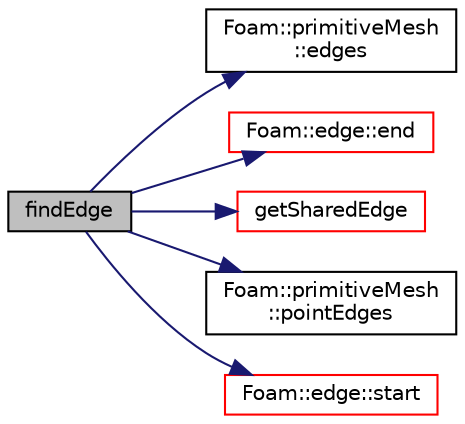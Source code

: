 digraph "findEdge"
{
  bgcolor="transparent";
  edge [fontname="Helvetica",fontsize="10",labelfontname="Helvetica",labelfontsize="10"];
  node [fontname="Helvetica",fontsize="10",shape=record];
  rankdir="LR";
  Node1 [label="findEdge",height=0.2,width=0.4,color="black", fillcolor="grey75", style="filled", fontcolor="black"];
  Node1 -> Node2 [color="midnightblue",fontsize="10",style="solid",fontname="Helvetica"];
  Node2 [label="Foam::primitiveMesh\l::edges",height=0.2,width=0.4,color="black",URL="$a02013.html#aae82d34fe433288eb6b1f9dea53675c8",tooltip="Return mesh edges. Uses calcEdges. "];
  Node1 -> Node3 [color="midnightblue",fontsize="10",style="solid",fontname="Helvetica"];
  Node3 [label="Foam::edge::end",height=0.2,width=0.4,color="red",URL="$a00616.html#a8ed0e876210c2c116b5694307a830518",tooltip="Return end vertex label. "];
  Node1 -> Node4 [color="midnightblue",fontsize="10",style="solid",fontname="Helvetica"];
  Node4 [label="getSharedEdge",height=0.2,width=0.4,color="red",URL="$a10943.html#a3de615b659fcc994b0d7f17ffb51f599",tooltip="Return edge shared by two faces. Throws error if no edge found. "];
  Node1 -> Node5 [color="midnightblue",fontsize="10",style="solid",fontname="Helvetica"];
  Node5 [label="Foam::primitiveMesh\l::pointEdges",height=0.2,width=0.4,color="black",URL="$a02013.html#a9372e15b6f50db75f39f33f24d4887a4"];
  Node1 -> Node6 [color="midnightblue",fontsize="10",style="solid",fontname="Helvetica"];
  Node6 [label="Foam::edge::start",height=0.2,width=0.4,color="red",URL="$a00616.html#a96b607a9a9baa575783b4af443ef613f",tooltip="Return start vertex label. "];
}
